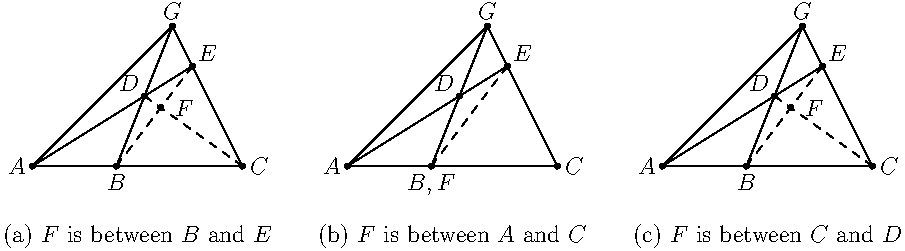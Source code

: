 picture pic1;
currentpicture = pic1;
unitsize(35);

pair A = (0,0);
pair C = (3,0);
pair G = (2,2);

draw(A--C--G--cycle);
dot("$A$",A,W);
dot("$C$",C,E);
dot("$G$",G,N);

pair B = A + 0.4*(C-A);
pair D = midpoint(B--G);
pair E2 = extension(A,D,C,G);

draw(B--G);
draw(A--E2);

dot("$B$",B,S);
dot("$D$",D,NW);
dot("$E$",E2,NE);

draw(B--E2,p=dashed);
draw(C--D,p=dashed);
dot("$F$",extension(B,E2,C,D),E+E);

label("(a) $F$ is between $B$ and $E$",midpoint(A--C)+(0,-1));

picture pic2;
currentpicture = pic2;
unitsize(35);

draw(A--C--G--cycle);
dot("$A$",A,W);
dot("$C$",C,E);
dot("$G$",G,N);

pair B = A + 0.4*(C-A);
pair D = midpoint(B--G);
pair E2 = extension(A,D,C,G);

draw(B--G);
draw(A--E2);

dot("$B,F$",B,S);
dot("$D$",D,NW);
dot("$E$",E2,NE);

draw(B--E2,p=dashed);

label("(b) $F$ is between $A$ and $C$",midpoint(A--C)+(0,-1));

picture pic3;
currentpicture = pic3;
unitsize(35);

draw(A--C--G--cycle);
dot("$A$",A,W);
dot("$C$",C,E);
dot("$G$",G,N);

pair B = A + 0.4*(C-A);
pair D = midpoint(B--G);
pair E2 = extension(A,D,C,G);

draw(B--G);
draw(A--E2);

dot("$B$",B,S);
dot("$D$",D,NW);
dot("$E$",E2,NE);

draw(C--D,p=dashed);
draw(B--E2,p=dashed);
dot("$F$",extension(C,D,B,E2),2*E);

add(pic1.fit(),(-9,0));
add(pic2.fit(),(-4.5,0));

label("(c) $F$ is between $C$ and $D$",midpoint(A--C)+(0,-1));

shipout(format="pdf");
